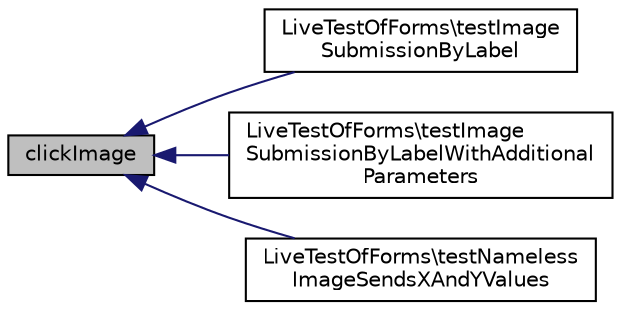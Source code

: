 digraph "clickImage"
{
  edge [fontname="Helvetica",fontsize="10",labelfontname="Helvetica",labelfontsize="10"];
  node [fontname="Helvetica",fontsize="10",shape=record];
  rankdir="LR";
  Node1 [label="clickImage",height=0.2,width=0.4,color="black", fillcolor="grey75", style="filled" fontcolor="black"];
  Node1 -> Node2 [dir="back",color="midnightblue",fontsize="10",style="solid",fontname="Helvetica"];
  Node2 [label="LiveTestOfForms\\testImage\lSubmissionByLabel",height=0.2,width=0.4,color="black", fillcolor="white", style="filled",URL="$class_live_test_of_forms.html#a54c446204ac5acc98500338a75fafdf0"];
  Node1 -> Node3 [dir="back",color="midnightblue",fontsize="10",style="solid",fontname="Helvetica"];
  Node3 [label="LiveTestOfForms\\testImage\lSubmissionByLabelWithAdditional\lParameters",height=0.2,width=0.4,color="black", fillcolor="white", style="filled",URL="$class_live_test_of_forms.html#af3cbdde6b7e47c187cf578b2176ac1a1"];
  Node1 -> Node4 [dir="back",color="midnightblue",fontsize="10",style="solid",fontname="Helvetica"];
  Node4 [label="LiveTestOfForms\\testNameless\lImageSendsXAndYValues",height=0.2,width=0.4,color="black", fillcolor="white", style="filled",URL="$class_live_test_of_forms.html#a7f5d95a75ae309e071c4d404cb847139"];
}

